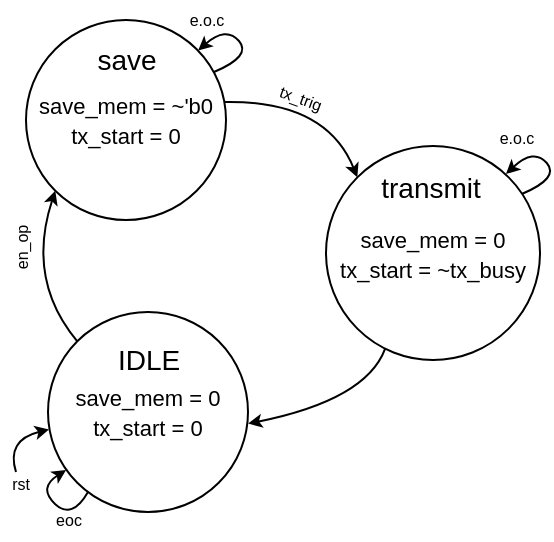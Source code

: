 <mxfile version="18.0.1" type="device"><diagram id="FJy5FRPqK0iOXxXGub66" name="Página-1"><mxGraphModel dx="593" dy="371" grid="1" gridSize="10" guides="1" tooltips="1" connect="1" arrows="1" fold="1" page="0" pageScale="1" pageWidth="827" pageHeight="1169" math="0" shadow="0"><root><mxCell id="0"/><mxCell id="1" parent="0"/><mxCell id="ZSKUgYTMxnMVodfeD36o-20" style="orthogonalLoop=1;jettySize=auto;html=1;exitX=0;exitY=0;exitDx=0;exitDy=0;fontSize=16;curved=1;entryX=0;entryY=1;entryDx=0;entryDy=0;endSize=4;startSize=4;" parent="1" source="ZSKUgYTMxnMVodfeD36o-1" target="ZSKUgYTMxnMVodfeD36o-5" edge="1"><mxGeometry relative="1" as="geometry"><mxPoint x="80" y="325" as="targetPoint"/><Array as="points"><mxPoint x="180" y="380"/></Array></mxGeometry></mxCell><mxCell id="ZSKUgYTMxnMVodfeD36o-1" value="&lt;font style=&quot;font-size: 11px;&quot;&gt;save_mem = 0&lt;br&gt;tx_start = 0&lt;/font&gt;" style="ellipse;whiteSpace=wrap;html=1;aspect=fixed;" parent="1" vertex="1"><mxGeometry x="191" y="396" width="100" height="100" as="geometry"/></mxCell><mxCell id="ZSKUgYTMxnMVodfeD36o-2" value="IDLE" style="text;html=1;align=center;verticalAlign=middle;resizable=0;points=[];autosize=1;strokeColor=none;fillColor=none;fontSize=14;" parent="1" vertex="1"><mxGeometry x="216" y="410" width="50" height="20" as="geometry"/></mxCell><mxCell id="ZSKUgYTMxnMVodfeD36o-5" value="&lt;font style=&quot;font-size: 11px;&quot;&gt;save_mem = ~'b0&lt;br&gt;tx_start = 0&lt;/font&gt;" style="ellipse;whiteSpace=wrap;html=1;aspect=fixed;" parent="1" vertex="1"><mxGeometry x="180" y="250" width="100" height="100" as="geometry"/></mxCell><mxCell id="ZSKUgYTMxnMVodfeD36o-6" value="save" style="text;html=1;align=center;verticalAlign=middle;resizable=0;points=[];autosize=1;strokeColor=none;fillColor=none;fontSize=14;" parent="1" vertex="1"><mxGeometry x="205" y="260" width="50" height="20" as="geometry"/></mxCell><mxCell id="ZSKUgYTMxnMVodfeD36o-8" value="&lt;font style=&quot;font-size: 11px;&quot;&gt;save_mem = 0&lt;br&gt;tx_start = ~tx_busy&lt;/font&gt;" style="ellipse;whiteSpace=wrap;html=1;aspect=fixed;" parent="1" vertex="1"><mxGeometry x="330" y="313" width="107" height="107" as="geometry"/></mxCell><mxCell id="ZSKUgYTMxnMVodfeD36o-9" value="transmit" style="text;html=1;align=center;verticalAlign=middle;resizable=0;points=[];autosize=1;strokeColor=none;fillColor=none;fontSize=14;" parent="1" vertex="1"><mxGeometry x="347" y="324" width="70" height="20" as="geometry"/></mxCell><mxCell id="Wb8mc65LCn-Je_PDvv7z-17" style="edgeStyle=none;curved=1;orthogonalLoop=1;jettySize=auto;html=1;fontSize=8;startSize=4;endSize=4;exitX=0.276;exitY=0.948;exitDx=0;exitDy=0;exitPerimeter=0;entryX=1.001;entryY=0.558;entryDx=0;entryDy=0;entryPerimeter=0;" parent="1" source="ZSKUgYTMxnMVodfeD36o-8" target="ZSKUgYTMxnMVodfeD36o-1" edge="1"><mxGeometry relative="1" as="geometry"><Array as="points"><mxPoint x="350" y="440"/></Array><mxPoint x="358" y="415" as="sourcePoint"/><mxPoint x="292" y="452" as="targetPoint"/></mxGeometry></mxCell><mxCell id="ZSKUgYTMxnMVodfeD36o-23" value="en_op" style="text;html=1;align=center;verticalAlign=middle;resizable=0;points=[];autosize=1;strokeColor=none;fillColor=none;fontSize=8;rotation=-90;" parent="1" vertex="1"><mxGeometry x="158" y="354" width="40" height="20" as="geometry"/></mxCell><mxCell id="Wb8mc65LCn-Je_PDvv7z-14" style="edgeStyle=none;curved=1;orthogonalLoop=1;jettySize=auto;html=1;fontSize=8;startSize=4;endSize=4;entryX=0.063;entryY=0.763;entryDx=0;entryDy=0;entryPerimeter=0;" parent="1" edge="1"><mxGeometry relative="1" as="geometry"><mxPoint x="200.04" y="475.0" as="targetPoint"/><mxPoint x="211" y="485.96" as="sourcePoint"/><Array as="points"><mxPoint x="203" y="499.96"/><mxPoint x="186" y="483.96"/></Array></mxGeometry></mxCell><mxCell id="Wb8mc65LCn-Je_PDvv7z-15" value="eoc" style="text;html=1;align=center;verticalAlign=middle;resizable=0;points=[];autosize=1;strokeColor=none;fillColor=none;fontSize=8;rotation=0;" parent="1" vertex="1"><mxGeometry x="186" y="490" width="30" height="20" as="geometry"/></mxCell><mxCell id="2xMPWuyHotBU4vFx7CbM-1" value="" style="endArrow=classic;html=1;fontSize=9;startSize=4;endSize=4;curved=1;entryX=0.005;entryY=0.587;entryDx=0;entryDy=0;entryPerimeter=0;" parent="1" edge="1" target="ZSKUgYTMxnMVodfeD36o-1"><mxGeometry width="50" height="50" relative="1" as="geometry"><mxPoint x="175" y="476" as="sourcePoint"/><mxPoint x="190" y="455" as="targetPoint"/><Array as="points"><mxPoint x="170" y="460"/></Array></mxGeometry></mxCell><mxCell id="2xMPWuyHotBU4vFx7CbM-2" value="rst" style="text;html=1;align=center;verticalAlign=middle;resizable=0;points=[];autosize=1;strokeColor=none;fillColor=none;fontSize=8;rotation=0;" parent="1" vertex="1"><mxGeometry x="167" y="472" width="20" height="20" as="geometry"/></mxCell><mxCell id="jzXZxr2mJMD4_8eaPorm-2" style="edgeStyle=none;curved=1;orthogonalLoop=1;jettySize=auto;html=1;entryX=0;entryY=0;entryDx=0;entryDy=0;fontSize=8;startSize=4;endSize=4;" edge="1" parent="1" target="ZSKUgYTMxnMVodfeD36o-8"><mxGeometry relative="1" as="geometry"><Array as="points"><mxPoint x="330" y="290"/></Array><mxPoint x="279" y="291" as="sourcePoint"/><mxPoint x="270" y="333.0" as="targetPoint"/></mxGeometry></mxCell><mxCell id="jzXZxr2mJMD4_8eaPorm-3" value="tx_trig" style="text;html=1;align=center;verticalAlign=middle;resizable=0;points=[];autosize=1;strokeColor=none;fillColor=none;fontSize=8;rotation=20;" vertex="1" parent="1"><mxGeometry x="297" y="279" width="40" height="20" as="geometry"/></mxCell><mxCell id="jzXZxr2mJMD4_8eaPorm-5" value="e.o.c" style="text;html=1;align=center;verticalAlign=middle;resizable=0;points=[];autosize=1;strokeColor=none;fillColor=none;fontSize=8;rotation=0;" vertex="1" parent="1"><mxGeometry x="255" y="240" width="30" height="20" as="geometry"/></mxCell><mxCell id="jzXZxr2mJMD4_8eaPorm-6" style="edgeStyle=none;curved=1;orthogonalLoop=1;jettySize=auto;html=1;fontSize=8;startSize=4;endSize=4;entryX=0.861;entryY=0.152;entryDx=0;entryDy=0;entryPerimeter=0;" edge="1" parent="1" target="ZSKUgYTMxnMVodfeD36o-5"><mxGeometry relative="1" as="geometry"><mxPoint x="292.04" y="250" as="targetPoint"/><mxPoint x="274" y="276" as="sourcePoint"/><Array as="points"><mxPoint x="293" y="268"/><mxPoint x="280" y="253"/></Array></mxGeometry></mxCell><mxCell id="jzXZxr2mJMD4_8eaPorm-9" style="edgeStyle=none;curved=1;orthogonalLoop=1;jettySize=auto;html=1;fontSize=8;startSize=4;endSize=4;" edge="1" parent="1"><mxGeometry relative="1" as="geometry"><mxPoint x="420" y="327" as="targetPoint"/><mxPoint x="427.9" y="337" as="sourcePoint"/><Array as="points"><mxPoint x="446.9" y="329"/><mxPoint x="433.9" y="314"/></Array></mxGeometry></mxCell><mxCell id="jzXZxr2mJMD4_8eaPorm-10" value="e.o.c" style="text;html=1;align=center;verticalAlign=middle;resizable=0;points=[];autosize=1;strokeColor=none;fillColor=none;fontSize=8;rotation=0;" vertex="1" parent="1"><mxGeometry x="410" y="299" width="30" height="20" as="geometry"/></mxCell></root></mxGraphModel></diagram></mxfile>